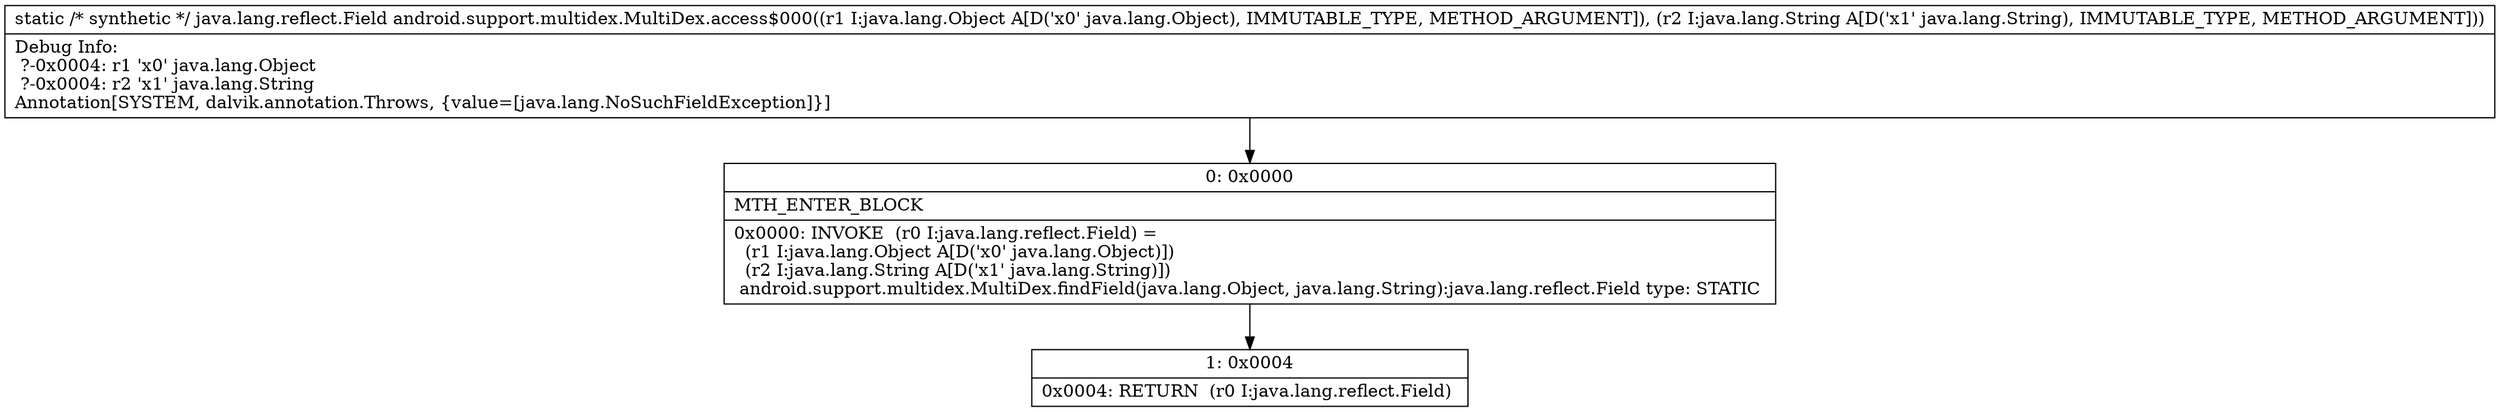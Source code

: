 digraph "CFG forandroid.support.multidex.MultiDex.access$000(Ljava\/lang\/Object;Ljava\/lang\/String;)Ljava\/lang\/reflect\/Field;" {
Node_0 [shape=record,label="{0\:\ 0x0000|MTH_ENTER_BLOCK\l|0x0000: INVOKE  (r0 I:java.lang.reflect.Field) = \l  (r1 I:java.lang.Object A[D('x0' java.lang.Object)])\l  (r2 I:java.lang.String A[D('x1' java.lang.String)])\l android.support.multidex.MultiDex.findField(java.lang.Object, java.lang.String):java.lang.reflect.Field type: STATIC \l}"];
Node_1 [shape=record,label="{1\:\ 0x0004|0x0004: RETURN  (r0 I:java.lang.reflect.Field) \l}"];
MethodNode[shape=record,label="{static \/* synthetic *\/ java.lang.reflect.Field android.support.multidex.MultiDex.access$000((r1 I:java.lang.Object A[D('x0' java.lang.Object), IMMUTABLE_TYPE, METHOD_ARGUMENT]), (r2 I:java.lang.String A[D('x1' java.lang.String), IMMUTABLE_TYPE, METHOD_ARGUMENT]))  | Debug Info:\l  ?\-0x0004: r1 'x0' java.lang.Object\l  ?\-0x0004: r2 'x1' java.lang.String\lAnnotation[SYSTEM, dalvik.annotation.Throws, \{value=[java.lang.NoSuchFieldException]\}]\l}"];
MethodNode -> Node_0;
Node_0 -> Node_1;
}

